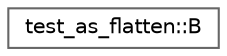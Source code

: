 digraph "类继承关系图"
{
 // LATEX_PDF_SIZE
  bgcolor="transparent";
  edge [fontname=Helvetica,fontsize=10,labelfontname=Helvetica,labelfontsize=10];
  node [fontname=Helvetica,fontsize=10,shape=box,height=0.2,width=0.4];
  rankdir="LR";
  Node0 [id="Node000000",label="test_as_flatten::B",height=0.2,width=0.4,color="grey40", fillcolor="white", style="filled",URL="$structtest__as__flatten_1_1_b.html",tooltip=" "];
}
